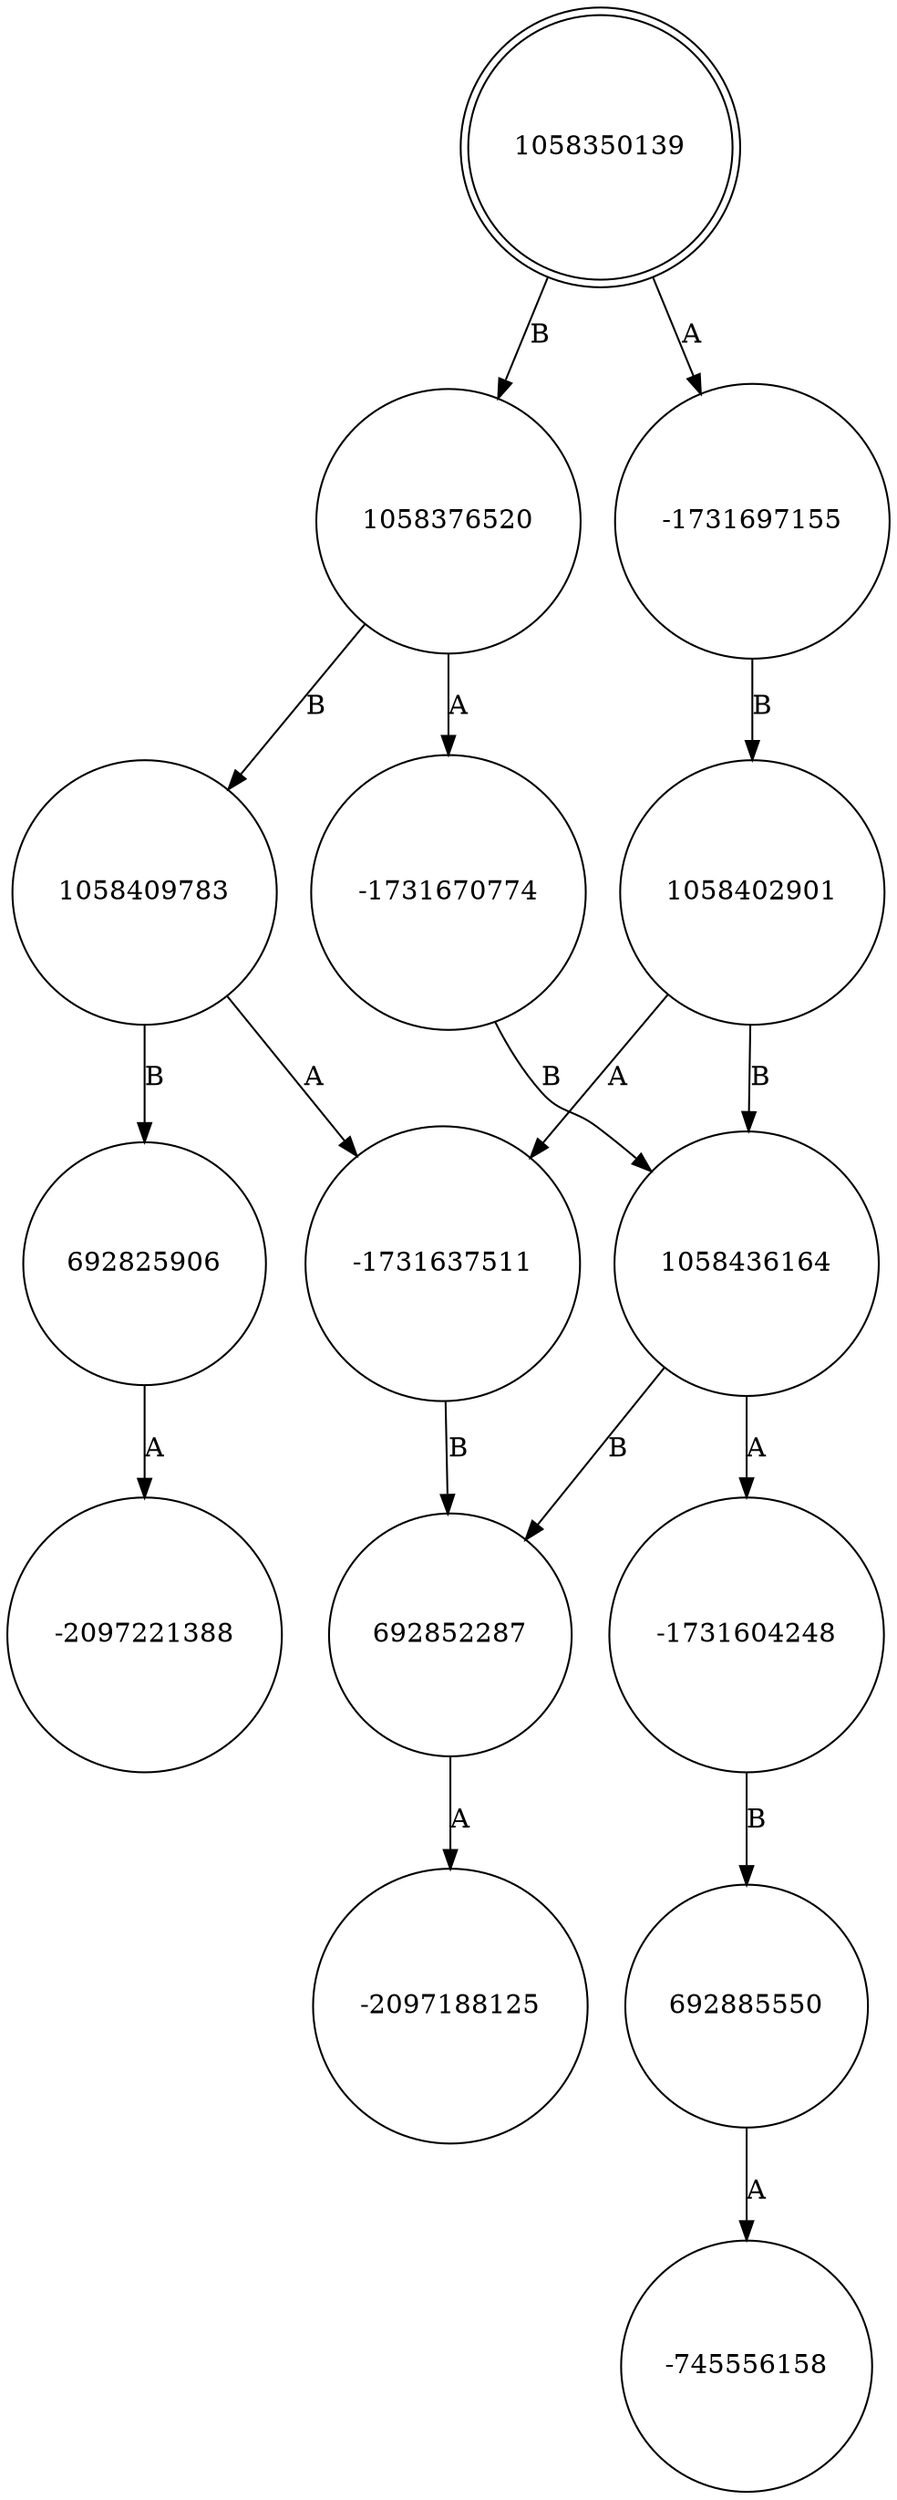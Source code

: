 digraph {
	1058350139 [shape=doublecircle]
	1058376520 [shape=circle]
	1058409783 [shape=circle]
	692825906 [shape=circle]
	-2097221388 [shape=circle]
	-1731637511 [shape=circle]
	692852287 [shape=circle]
	-2097188125 [shape=circle]
	-1731670774 [shape=circle]
	1058436164 [shape=circle]
	-1731604248 [shape=circle]
	692885550 [shape=circle]
	-745556158 [shape=circle]
	-1731697155 [shape=circle]
	1058402901 [shape=circle]
	1058350139 -> -1731697155 [label=A]
	1058350139 -> 1058376520 [label=B]
	1058376520 -> -1731670774 [label=A]
	1058376520 -> 1058409783 [label=B]
	1058409783 -> -1731637511 [label=A]
	1058409783 -> 692825906 [label=B]
	692825906 -> -2097221388 [label=A]
	-1731637511 -> 692852287 [label=B]
	692852287 -> -2097188125 [label=A]
	-1731670774 -> 1058436164 [label=B]
	1058436164 -> -1731604248 [label=A]
	1058436164 -> 692852287 [label=B]
	-1731604248 -> 692885550 [label=B]
	692885550 -> -745556158 [label=A]
	-1731697155 -> 1058402901 [label=B]
	1058402901 -> -1731637511 [label=A]
	1058402901 -> 1058436164 [label=B]
}
